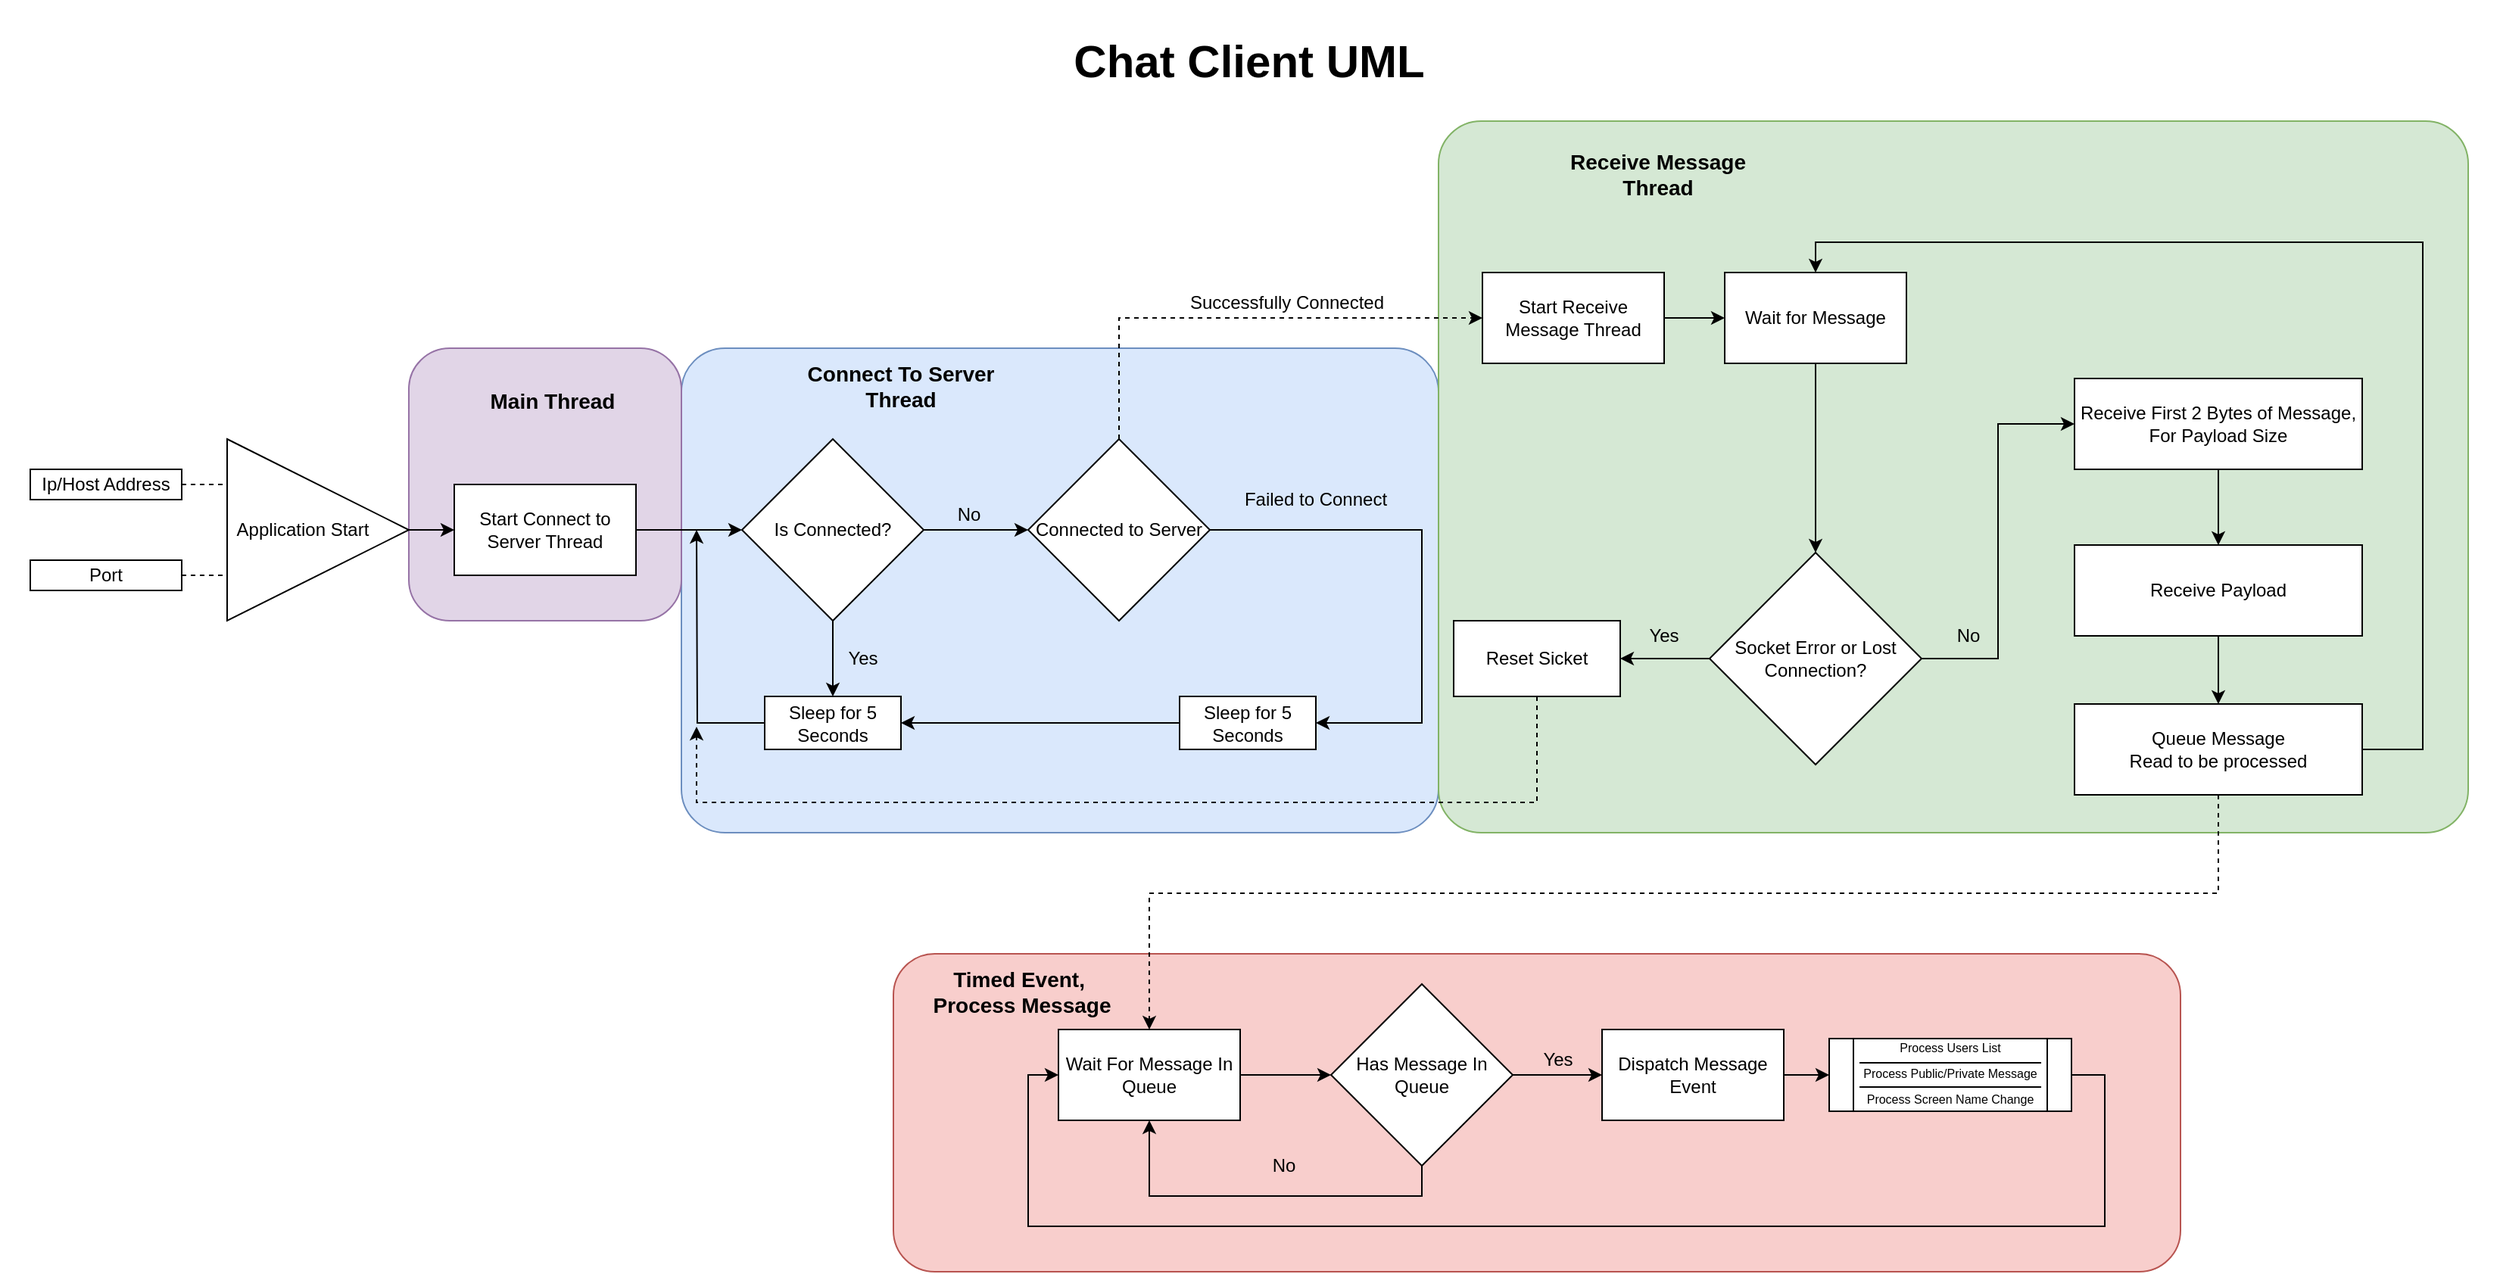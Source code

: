 <mxfile version="12.9.4" type="github">
  <diagram id="r02RHBNnV6Bh3Al3e_Ir" name="Page-1">
    <mxGraphModel dx="2031" dy="1089" grid="1" gridSize="10" guides="1" tooltips="1" connect="1" arrows="1" fold="1" page="1" pageScale="1" pageWidth="1654" pageHeight="1169" math="0" shadow="0">
      <root>
        <mxCell id="0" />
        <mxCell id="Jixa7gBj_222kOkIKWaB-83" value="Untitled Layer" parent="0" />
        <mxCell id="Jixa7gBj_222kOkIKWaB-84" value="" style="rounded=1;whiteSpace=wrap;html=1;shadow=0;glass=0;comic=0;startSize=28;fillColor=#dae8fc;strokeColor=#6c8ebf;arcSize=9;" parent="Jixa7gBj_222kOkIKWaB-83" vertex="1">
          <mxGeometry x="450" y="380" width="500" height="320" as="geometry" />
        </mxCell>
        <mxCell id="Jixa7gBj_222kOkIKWaB-85" value="&lt;font style=&quot;font-size: 14px&quot;&gt;Connect To Server Thread&lt;/font&gt;" style="text;html=1;strokeColor=none;fillColor=none;align=center;verticalAlign=middle;whiteSpace=wrap;rounded=0;shadow=0;glass=0;comic=0;startSize=28;fontStyle=1" parent="Jixa7gBj_222kOkIKWaB-83" vertex="1">
          <mxGeometry x="530" y="390" width="130" height="30" as="geometry" />
        </mxCell>
        <mxCell id="Jixa7gBj_222kOkIKWaB-86" value="" style="rounded=1;whiteSpace=wrap;html=1;shadow=0;glass=0;comic=0;startSize=28;fillColor=#d5e8d4;strokeColor=#82b366;arcSize=6;" parent="Jixa7gBj_222kOkIKWaB-83" vertex="1">
          <mxGeometry x="950" y="230" width="680" height="470" as="geometry" />
        </mxCell>
        <mxCell id="Jixa7gBj_222kOkIKWaB-88" value="&lt;font style=&quot;font-size: 14px&quot;&gt;Receive Message Thread&lt;/font&gt;" style="text;html=1;strokeColor=none;fillColor=none;align=center;verticalAlign=middle;whiteSpace=wrap;rounded=0;shadow=0;glass=0;comic=0;startSize=28;fontStyle=1" parent="Jixa7gBj_222kOkIKWaB-83" vertex="1">
          <mxGeometry x="1030" y="250" width="130" height="30" as="geometry" />
        </mxCell>
        <mxCell id="Jixa7gBj_222kOkIKWaB-89" value="" style="rounded=1;whiteSpace=wrap;html=1;shadow=0;glass=0;comic=0;startSize=28;fillColor=#f8cecc;strokeColor=#b85450;arcSize=13;" parent="Jixa7gBj_222kOkIKWaB-83" vertex="1">
          <mxGeometry x="590" y="780" width="850" height="210" as="geometry" />
        </mxCell>
        <mxCell id="Jixa7gBj_222kOkIKWaB-90" value="&lt;font style=&quot;font-size: 14px&quot;&gt;Timed Event,&amp;nbsp;&lt;br&gt;Process Message&lt;br&gt;&lt;/font&gt;" style="text;html=1;strokeColor=none;fillColor=none;align=center;verticalAlign=middle;whiteSpace=wrap;rounded=0;shadow=0;glass=0;comic=0;startSize=28;fontStyle=1" parent="Jixa7gBj_222kOkIKWaB-83" vertex="1">
          <mxGeometry x="610" y="790" width="130" height="30" as="geometry" />
        </mxCell>
        <mxCell id="Jixa7gBj_222kOkIKWaB-91" value="" style="rounded=1;whiteSpace=wrap;html=1;shadow=0;glass=0;comic=0;startSize=28;fillColor=#e1d5e7;strokeColor=#9673a6;" parent="Jixa7gBj_222kOkIKWaB-83" vertex="1">
          <mxGeometry x="270" y="380" width="180" height="180" as="geometry" />
        </mxCell>
        <mxCell id="Jixa7gBj_222kOkIKWaB-92" value="&lt;font style=&quot;font-size: 14px&quot;&gt;Main Thread&lt;/font&gt;" style="text;html=1;strokeColor=none;fillColor=none;align=center;verticalAlign=middle;whiteSpace=wrap;rounded=0;shadow=0;glass=0;comic=0;startSize=28;fontStyle=1" parent="Jixa7gBj_222kOkIKWaB-83" vertex="1">
          <mxGeometry x="300" y="400" width="130" height="30" as="geometry" />
        </mxCell>
        <mxCell id="1" parent="0" />
        <mxCell id="nwkV5xv7XDDrVNL-zr_2-6" value="" style="triangle;whiteSpace=wrap;html=1;" parent="1" vertex="1">
          <mxGeometry x="150" y="440" width="120" height="120" as="geometry" />
        </mxCell>
        <mxCell id="nwkV5xv7XDDrVNL-zr_2-7" value="Application Start" style="text;html=1;strokeColor=none;fillColor=none;align=center;verticalAlign=middle;whiteSpace=wrap;rounded=0;" parent="1" vertex="1">
          <mxGeometry x="150" y="490" width="100" height="20" as="geometry" />
        </mxCell>
        <mxCell id="nwkV5xv7XDDrVNL-zr_2-11" value="" style="rounded=0;whiteSpace=wrap;html=1;" parent="1" vertex="1">
          <mxGeometry x="20" y="460" width="100" height="20" as="geometry" />
        </mxCell>
        <mxCell id="nwkV5xv7XDDrVNL-zr_2-9" value="Ip/Host Address" style="text;html=1;strokeColor=none;fillColor=none;align=center;verticalAlign=middle;whiteSpace=wrap;rounded=0;" parent="1" vertex="1">
          <mxGeometry x="20" y="460" width="100" height="20" as="geometry" />
        </mxCell>
        <mxCell id="nwkV5xv7XDDrVNL-zr_2-12" value="" style="rounded=0;whiteSpace=wrap;html=1;" parent="1" vertex="1">
          <mxGeometry x="20" y="520" width="100" height="20" as="geometry" />
        </mxCell>
        <mxCell id="nwkV5xv7XDDrVNL-zr_2-13" value="Port" style="text;html=1;strokeColor=none;fillColor=none;align=center;verticalAlign=middle;whiteSpace=wrap;rounded=0;" parent="1" vertex="1">
          <mxGeometry x="20" y="520" width="100" height="20" as="geometry" />
        </mxCell>
        <mxCell id="nwkV5xv7XDDrVNL-zr_2-14" value="" style="endArrow=none;dashed=1;html=1;exitX=1;exitY=0.5;exitDx=0;exitDy=0;entryX=0;entryY=0.25;entryDx=0;entryDy=0;" parent="1" source="nwkV5xv7XDDrVNL-zr_2-9" target="nwkV5xv7XDDrVNL-zr_2-6" edge="1">
          <mxGeometry width="50" height="50" relative="1" as="geometry">
            <mxPoint x="240" y="520" as="sourcePoint" />
            <mxPoint x="290" y="470" as="targetPoint" />
          </mxGeometry>
        </mxCell>
        <mxCell id="nwkV5xv7XDDrVNL-zr_2-15" value="" style="endArrow=none;dashed=1;html=1;exitX=1;exitY=0.5;exitDx=0;exitDy=0;entryX=0;entryY=0.75;entryDx=0;entryDy=0;" parent="1" source="nwkV5xv7XDDrVNL-zr_2-13" target="nwkV5xv7XDDrVNL-zr_2-6" edge="1">
          <mxGeometry width="50" height="50" relative="1" as="geometry">
            <mxPoint x="130" y="480" as="sourcePoint" />
            <mxPoint x="170" y="480" as="targetPoint" />
          </mxGeometry>
        </mxCell>
        <mxCell id="nwkV5xv7XDDrVNL-zr_2-16" value="" style="endArrow=classic;html=1;exitX=1;exitY=0.5;exitDx=0;exitDy=0;entryX=0;entryY=0.5;entryDx=0;entryDy=0;" parent="1" source="nwkV5xv7XDDrVNL-zr_2-6" target="Jixa7gBj_222kOkIKWaB-13" edge="1">
          <mxGeometry width="50" height="50" relative="1" as="geometry">
            <mxPoint x="360" y="480" as="sourcePoint" />
            <mxPoint x="320" y="500" as="targetPoint" />
          </mxGeometry>
        </mxCell>
        <mxCell id="nwkV5xv7XDDrVNL-zr_2-30" style="edgeStyle=orthogonalEdgeStyle;rounded=0;orthogonalLoop=1;jettySize=auto;html=1;entryX=0;entryY=0.5;entryDx=0;entryDy=0;exitX=0.5;exitY=0;exitDx=0;exitDy=0;dashed=1;" parent="1" source="Jixa7gBj_222kOkIKWaB-18" target="nwkV5xv7XDDrVNL-zr_2-33" edge="1">
          <mxGeometry relative="1" as="geometry">
            <mxPoint x="949" y="405" as="targetPoint" />
            <Array as="points">
              <mxPoint x="739" y="360" />
            </Array>
            <mxPoint x="739.5" y="445" as="sourcePoint" />
          </mxGeometry>
        </mxCell>
        <mxCell id="nwkV5xv7XDDrVNL-zr_2-26" value="" style="rounded=0;whiteSpace=wrap;html=1;" parent="1" vertex="1">
          <mxGeometry x="779" y="610" width="90" height="35" as="geometry" />
        </mxCell>
        <mxCell id="nwkV5xv7XDDrVNL-zr_2-28" style="edgeStyle=orthogonalEdgeStyle;rounded=0;orthogonalLoop=1;jettySize=auto;html=1;entryX=1;entryY=0.5;entryDx=0;entryDy=0;exitX=0;exitY=0.5;exitDx=0;exitDy=0;" parent="1" source="nwkV5xv7XDDrVNL-zr_2-27" target="Jixa7gBj_222kOkIKWaB-24" edge="1">
          <mxGeometry relative="1" as="geometry">
            <mxPoint x="739.5" y="585" as="targetPoint" />
          </mxGeometry>
        </mxCell>
        <mxCell id="nwkV5xv7XDDrVNL-zr_2-27" value="Sleep for 5 Seconds" style="text;html=1;strokeColor=none;fillColor=none;align=center;verticalAlign=middle;whiteSpace=wrap;rounded=0;" parent="1" vertex="1">
          <mxGeometry x="779" y="610" width="90" height="35" as="geometry" />
        </mxCell>
        <mxCell id="nwkV5xv7XDDrVNL-zr_2-29" value="Failed to Connect" style="text;html=1;strokeColor=none;fillColor=none;align=center;verticalAlign=middle;whiteSpace=wrap;rounded=0;" parent="1" vertex="1">
          <mxGeometry x="819" y="470" width="100" height="20" as="geometry" />
        </mxCell>
        <mxCell id="nwkV5xv7XDDrVNL-zr_2-31" value="Successfully Connected" style="text;html=1;strokeColor=none;fillColor=none;align=center;verticalAlign=middle;whiteSpace=wrap;rounded=0;" parent="1" vertex="1">
          <mxGeometry x="770" y="340" width="160" height="20" as="geometry" />
        </mxCell>
        <mxCell id="nwkV5xv7XDDrVNL-zr_2-32" value="" style="rounded=0;whiteSpace=wrap;html=1;" parent="1" vertex="1">
          <mxGeometry x="979" y="330" width="120" height="60" as="geometry" />
        </mxCell>
        <mxCell id="Jixa7gBj_222kOkIKWaB-4" style="edgeStyle=orthogonalEdgeStyle;rounded=0;orthogonalLoop=1;jettySize=auto;html=1;entryX=0;entryY=0.5;entryDx=0;entryDy=0;" parent="1" source="nwkV5xv7XDDrVNL-zr_2-33" target="Jixa7gBj_222kOkIKWaB-1" edge="1">
          <mxGeometry relative="1" as="geometry" />
        </mxCell>
        <mxCell id="nwkV5xv7XDDrVNL-zr_2-33" value="Start Receive Message Thread" style="text;html=1;strokeColor=none;fillColor=none;align=center;verticalAlign=middle;whiteSpace=wrap;rounded=0;" parent="1" vertex="1">
          <mxGeometry x="979" y="330" width="120" height="60" as="geometry" />
        </mxCell>
        <mxCell id="Jixa7gBj_222kOkIKWaB-5" style="edgeStyle=orthogonalEdgeStyle;rounded=0;orthogonalLoop=1;jettySize=auto;html=1;entryX=0.5;entryY=0;entryDx=0;entryDy=0;" parent="1" source="Jixa7gBj_222kOkIKWaB-1" target="Jixa7gBj_222kOkIKWaB-3" edge="1">
          <mxGeometry relative="1" as="geometry" />
        </mxCell>
        <mxCell id="Jixa7gBj_222kOkIKWaB-1" value="Wait for Message" style="rounded=0;whiteSpace=wrap;html=1;" parent="1" vertex="1">
          <mxGeometry x="1139" y="330" width="120" height="60" as="geometry" />
        </mxCell>
        <mxCell id="Jixa7gBj_222kOkIKWaB-8" style="edgeStyle=orthogonalEdgeStyle;rounded=0;orthogonalLoop=1;jettySize=auto;html=1;entryX=0;entryY=0.5;entryDx=0;entryDy=0;" parent="1" source="Jixa7gBj_222kOkIKWaB-3" target="Jixa7gBj_222kOkIKWaB-6" edge="1">
          <mxGeometry relative="1" as="geometry" />
        </mxCell>
        <mxCell id="Jixa7gBj_222kOkIKWaB-37" style="edgeStyle=orthogonalEdgeStyle;rounded=0;orthogonalLoop=1;jettySize=auto;html=1;entryX=1;entryY=0.5;entryDx=0;entryDy=0;" parent="1" source="Jixa7gBj_222kOkIKWaB-3" target="Jixa7gBj_222kOkIKWaB-36" edge="1">
          <mxGeometry relative="1" as="geometry" />
        </mxCell>
        <mxCell id="Jixa7gBj_222kOkIKWaB-3" value="Socket Error or Lost Connection?" style="rhombus;whiteSpace=wrap;html=1;" parent="1" vertex="1">
          <mxGeometry x="1129" y="515" width="140" height="140" as="geometry" />
        </mxCell>
        <mxCell id="Jixa7gBj_222kOkIKWaB-31" value="" style="edgeStyle=orthogonalEdgeStyle;rounded=0;orthogonalLoop=1;jettySize=auto;html=1;" parent="1" source="Jixa7gBj_222kOkIKWaB-6" target="Jixa7gBj_222kOkIKWaB-30" edge="1">
          <mxGeometry relative="1" as="geometry" />
        </mxCell>
        <mxCell id="Jixa7gBj_222kOkIKWaB-6" value="Receive First 2 Bytes of Message, For Payload Size" style="rounded=0;whiteSpace=wrap;html=1;" parent="1" vertex="1">
          <mxGeometry x="1370" y="400" width="190" height="60" as="geometry" />
        </mxCell>
        <mxCell id="Jixa7gBj_222kOkIKWaB-33" value="" style="edgeStyle=orthogonalEdgeStyle;rounded=0;orthogonalLoop=1;jettySize=auto;html=1;" parent="1" source="Jixa7gBj_222kOkIKWaB-30" target="Jixa7gBj_222kOkIKWaB-32" edge="1">
          <mxGeometry relative="1" as="geometry" />
        </mxCell>
        <mxCell id="Jixa7gBj_222kOkIKWaB-30" value="Receive Payload" style="rounded=0;whiteSpace=wrap;html=1;" parent="1" vertex="1">
          <mxGeometry x="1370" y="510" width="190" height="60" as="geometry" />
        </mxCell>
        <mxCell id="Jixa7gBj_222kOkIKWaB-34" style="edgeStyle=orthogonalEdgeStyle;rounded=0;orthogonalLoop=1;jettySize=auto;html=1;entryX=0.5;entryY=0;entryDx=0;entryDy=0;" parent="1" source="Jixa7gBj_222kOkIKWaB-32" target="Jixa7gBj_222kOkIKWaB-1" edge="1">
          <mxGeometry relative="1" as="geometry">
            <mxPoint x="1190" y="350" as="targetPoint" />
            <Array as="points">
              <mxPoint x="1600" y="645" />
              <mxPoint x="1600" y="310" />
              <mxPoint x="1199" y="310" />
            </Array>
          </mxGeometry>
        </mxCell>
        <mxCell id="Jixa7gBj_222kOkIKWaB-73" style="edgeStyle=orthogonalEdgeStyle;rounded=0;orthogonalLoop=1;jettySize=auto;html=1;startSize=28;entryX=0.5;entryY=0;entryDx=0;entryDy=0;dashed=1;" parent="1" source="Jixa7gBj_222kOkIKWaB-32" target="Jixa7gBj_222kOkIKWaB-40" edge="1">
          <mxGeometry relative="1" as="geometry">
            <mxPoint x="1390.0" y="780" as="targetPoint" />
            <Array as="points">
              <mxPoint x="1465" y="740" />
              <mxPoint x="759" y="740" />
            </Array>
          </mxGeometry>
        </mxCell>
        <mxCell id="Jixa7gBj_222kOkIKWaB-32" value="Queue Message&lt;br&gt;Read to be processed" style="rounded=0;whiteSpace=wrap;html=1;" parent="1" vertex="1">
          <mxGeometry x="1370" y="615" width="190" height="60" as="geometry" />
        </mxCell>
        <mxCell id="Jixa7gBj_222kOkIKWaB-10" value="Yes" style="text;html=1;strokeColor=none;fillColor=none;align=center;verticalAlign=middle;whiteSpace=wrap;rounded=0;" parent="1" vertex="1">
          <mxGeometry x="1079" y="560" width="40" height="20" as="geometry" />
        </mxCell>
        <mxCell id="Jixa7gBj_222kOkIKWaB-11" value="No" style="text;html=1;strokeColor=none;fillColor=none;align=center;verticalAlign=middle;whiteSpace=wrap;rounded=0;" parent="1" vertex="1">
          <mxGeometry x="1280" y="560" width="40" height="20" as="geometry" />
        </mxCell>
        <mxCell id="Jixa7gBj_222kOkIKWaB-19" style="edgeStyle=orthogonalEdgeStyle;rounded=0;orthogonalLoop=1;jettySize=auto;html=1;entryX=0;entryY=0.5;entryDx=0;entryDy=0;" parent="1" source="Jixa7gBj_222kOkIKWaB-12" target="Jixa7gBj_222kOkIKWaB-18" edge="1">
          <mxGeometry relative="1" as="geometry" />
        </mxCell>
        <mxCell id="Jixa7gBj_222kOkIKWaB-25" style="edgeStyle=orthogonalEdgeStyle;rounded=0;orthogonalLoop=1;jettySize=auto;html=1;entryX=0.5;entryY=0;entryDx=0;entryDy=0;" parent="1" source="Jixa7gBj_222kOkIKWaB-12" target="Jixa7gBj_222kOkIKWaB-24" edge="1">
          <mxGeometry relative="1" as="geometry" />
        </mxCell>
        <mxCell id="Jixa7gBj_222kOkIKWaB-12" value="Is Connected?" style="rhombus;whiteSpace=wrap;html=1;" parent="1" vertex="1">
          <mxGeometry x="490" y="440" width="120" height="120" as="geometry" />
        </mxCell>
        <mxCell id="Jixa7gBj_222kOkIKWaB-14" style="edgeStyle=orthogonalEdgeStyle;rounded=0;orthogonalLoop=1;jettySize=auto;html=1;entryX=0;entryY=0.5;entryDx=0;entryDy=0;" parent="1" source="Jixa7gBj_222kOkIKWaB-13" target="Jixa7gBj_222kOkIKWaB-12" edge="1">
          <mxGeometry relative="1" as="geometry">
            <mxPoint x="450" y="500" as="targetPoint" />
          </mxGeometry>
        </mxCell>
        <mxCell id="Jixa7gBj_222kOkIKWaB-13" value="&lt;span style=&quot;white-space: normal&quot;&gt;Start Connect to Server Thread&lt;/span&gt;" style="rounded=0;whiteSpace=wrap;html=1;" parent="1" vertex="1">
          <mxGeometry x="300" y="470" width="120" height="60" as="geometry" />
        </mxCell>
        <mxCell id="Jixa7gBj_222kOkIKWaB-20" style="edgeStyle=orthogonalEdgeStyle;rounded=0;orthogonalLoop=1;jettySize=auto;html=1;entryX=1;entryY=0.5;entryDx=0;entryDy=0;" parent="1" source="Jixa7gBj_222kOkIKWaB-18" target="nwkV5xv7XDDrVNL-zr_2-27" edge="1">
          <mxGeometry relative="1" as="geometry">
            <mxPoint x="929" y="600" as="targetPoint" />
            <Array as="points">
              <mxPoint x="939" y="500" />
              <mxPoint x="939" y="628" />
            </Array>
          </mxGeometry>
        </mxCell>
        <mxCell id="Jixa7gBj_222kOkIKWaB-18" value="Connected to Server" style="rhombus;whiteSpace=wrap;html=1;" parent="1" vertex="1">
          <mxGeometry x="679" y="440" width="120" height="120" as="geometry" />
        </mxCell>
        <mxCell id="Jixa7gBj_222kOkIKWaB-21" value="No" style="text;html=1;strokeColor=none;fillColor=none;align=center;verticalAlign=middle;whiteSpace=wrap;rounded=0;" parent="1" vertex="1">
          <mxGeometry x="620" y="480" width="40" height="20" as="geometry" />
        </mxCell>
        <mxCell id="Jixa7gBj_222kOkIKWaB-23" value="" style="rounded=0;whiteSpace=wrap;html=1;" parent="1" vertex="1">
          <mxGeometry x="505" y="610" width="90" height="35" as="geometry" />
        </mxCell>
        <mxCell id="Jixa7gBj_222kOkIKWaB-26" style="edgeStyle=orthogonalEdgeStyle;rounded=0;orthogonalLoop=1;jettySize=auto;html=1;" parent="1" source="Jixa7gBj_222kOkIKWaB-24" edge="1">
          <mxGeometry relative="1" as="geometry">
            <mxPoint x="460" y="500" as="targetPoint" />
          </mxGeometry>
        </mxCell>
        <mxCell id="Jixa7gBj_222kOkIKWaB-24" value="Sleep for 5 Seconds" style="text;html=1;strokeColor=none;fillColor=none;align=center;verticalAlign=middle;whiteSpace=wrap;rounded=0;" parent="1" vertex="1">
          <mxGeometry x="505" y="610" width="90" height="35" as="geometry" />
        </mxCell>
        <mxCell id="Jixa7gBj_222kOkIKWaB-27" value="Yes" style="text;html=1;strokeColor=none;fillColor=none;align=center;verticalAlign=middle;whiteSpace=wrap;rounded=0;" parent="1" vertex="1">
          <mxGeometry x="550" y="575" width="40" height="20" as="geometry" />
        </mxCell>
        <mxCell id="Jixa7gBj_222kOkIKWaB-39" style="edgeStyle=orthogonalEdgeStyle;rounded=0;orthogonalLoop=1;jettySize=auto;html=1;exitX=0.5;exitY=1;exitDx=0;exitDy=0;dashed=1;" parent="1" source="Jixa7gBj_222kOkIKWaB-36" edge="1">
          <mxGeometry relative="1" as="geometry">
            <mxPoint x="460" y="630" as="targetPoint" />
            <Array as="points">
              <mxPoint x="1015" y="680" />
              <mxPoint x="460" y="680" />
            </Array>
          </mxGeometry>
        </mxCell>
        <mxCell id="Jixa7gBj_222kOkIKWaB-36" value="Reset Sicket" style="rounded=0;whiteSpace=wrap;html=1;" parent="1" vertex="1">
          <mxGeometry x="960" y="560" width="110" height="50" as="geometry" />
        </mxCell>
        <mxCell id="Jixa7gBj_222kOkIKWaB-43" style="edgeStyle=orthogonalEdgeStyle;rounded=0;orthogonalLoop=1;jettySize=auto;html=1;exitX=1;exitY=0.5;exitDx=0;exitDy=0;" parent="1" source="Jixa7gBj_222kOkIKWaB-40" target="Jixa7gBj_222kOkIKWaB-42" edge="1">
          <mxGeometry relative="1" as="geometry" />
        </mxCell>
        <mxCell id="Jixa7gBj_222kOkIKWaB-40" value="Wait For Message In Queue" style="rounded=0;whiteSpace=wrap;html=1;" parent="1" vertex="1">
          <mxGeometry x="699" y="830" width="120" height="60" as="geometry" />
        </mxCell>
        <mxCell id="Jixa7gBj_222kOkIKWaB-44" style="edgeStyle=orthogonalEdgeStyle;rounded=0;orthogonalLoop=1;jettySize=auto;html=1;exitX=0.5;exitY=1;exitDx=0;exitDy=0;entryX=0.5;entryY=1;entryDx=0;entryDy=0;" parent="1" source="Jixa7gBj_222kOkIKWaB-42" target="Jixa7gBj_222kOkIKWaB-40" edge="1">
          <mxGeometry relative="1" as="geometry">
            <mxPoint x="739" y="990" as="targetPoint" />
          </mxGeometry>
        </mxCell>
        <mxCell id="Jixa7gBj_222kOkIKWaB-47" style="edgeStyle=orthogonalEdgeStyle;rounded=0;orthogonalLoop=1;jettySize=auto;html=1;exitX=1;exitY=0.5;exitDx=0;exitDy=0;entryX=0;entryY=0.5;entryDx=0;entryDy=0;" parent="1" source="Jixa7gBj_222kOkIKWaB-42" target="Jixa7gBj_222kOkIKWaB-46" edge="1">
          <mxGeometry relative="1" as="geometry" />
        </mxCell>
        <mxCell id="Jixa7gBj_222kOkIKWaB-42" value="Has Message In Queue" style="rhombus;whiteSpace=wrap;html=1;" parent="1" vertex="1">
          <mxGeometry x="879" y="800" width="120" height="120" as="geometry" />
        </mxCell>
        <mxCell id="Jixa7gBj_222kOkIKWaB-45" value="No" style="text;html=1;strokeColor=none;fillColor=none;align=center;verticalAlign=middle;whiteSpace=wrap;rounded=0;" parent="1" vertex="1">
          <mxGeometry x="828" y="910" width="40" height="20" as="geometry" />
        </mxCell>
        <mxCell id="Jixa7gBj_222kOkIKWaB-49" style="edgeStyle=orthogonalEdgeStyle;rounded=0;orthogonalLoop=1;jettySize=auto;html=1;entryX=0;entryY=0.5;entryDx=0;entryDy=0;exitX=1;exitY=0.5;exitDx=0;exitDy=0;" parent="1" source="Jixa7gBj_222kOkIKWaB-61" target="Jixa7gBj_222kOkIKWaB-40" edge="1">
          <mxGeometry relative="1" as="geometry">
            <mxPoint x="689" y="1040" as="targetPoint" />
            <mxPoint x="1410" y="870" as="sourcePoint" />
            <Array as="points">
              <mxPoint x="1390" y="860" />
              <mxPoint x="1390" y="960" />
              <mxPoint x="679" y="960" />
              <mxPoint x="679" y="860" />
            </Array>
          </mxGeometry>
        </mxCell>
        <mxCell id="Jixa7gBj_222kOkIKWaB-72" style="edgeStyle=orthogonalEdgeStyle;rounded=0;orthogonalLoop=1;jettySize=auto;html=1;exitX=1;exitY=0.5;exitDx=0;exitDy=0;startSize=28;entryX=0;entryY=0.5;entryDx=0;entryDy=0;" parent="1" source="Jixa7gBj_222kOkIKWaB-46" target="Jixa7gBj_222kOkIKWaB-61" edge="1">
          <mxGeometry relative="1" as="geometry">
            <mxPoint x="1200" y="860.207" as="targetPoint" />
          </mxGeometry>
        </mxCell>
        <mxCell id="Jixa7gBj_222kOkIKWaB-46" value="Dispatch Message Event" style="rounded=0;whiteSpace=wrap;html=1;" parent="1" vertex="1">
          <mxGeometry x="1058" y="830" width="120" height="60" as="geometry" />
        </mxCell>
        <mxCell id="Jixa7gBj_222kOkIKWaB-48" value="Yes" style="text;html=1;strokeColor=none;fillColor=none;align=center;verticalAlign=middle;whiteSpace=wrap;rounded=0;" parent="1" vertex="1">
          <mxGeometry x="1009" y="840" width="40" height="20" as="geometry" />
        </mxCell>
        <mxCell id="Jixa7gBj_222kOkIKWaB-71" value="" style="group" parent="1" vertex="1" connectable="0">
          <mxGeometry x="1208" y="836" width="160" height="48" as="geometry" />
        </mxCell>
        <mxCell id="Jixa7gBj_222kOkIKWaB-61" value="" style="shape=process;whiteSpace=wrap;html=1;backgroundOutline=1;rounded=0;shadow=0;glass=0;comic=0;startSize=28;" parent="Jixa7gBj_222kOkIKWaB-71" vertex="1">
          <mxGeometry width="160" height="48" as="geometry" />
        </mxCell>
        <mxCell id="Jixa7gBj_222kOkIKWaB-63" value="&lt;font style=&quot;font-size: 8px&quot;&gt;Process Users List&lt;/font&gt;" style="text;html=1;strokeColor=none;fillColor=none;align=center;verticalAlign=middle;whiteSpace=wrap;rounded=0;shadow=0;glass=0;comic=0;startSize=28;" parent="Jixa7gBj_222kOkIKWaB-71" vertex="1">
          <mxGeometry x="10" width="140" height="10" as="geometry" />
        </mxCell>
        <mxCell id="Jixa7gBj_222kOkIKWaB-64" value="&lt;font style=&quot;font-size: 8px&quot;&gt;Process Public/Private Message&lt;/font&gt;" style="text;html=1;strokeColor=none;fillColor=none;align=center;verticalAlign=middle;whiteSpace=wrap;rounded=0;shadow=0;glass=0;comic=0;startSize=28;" parent="Jixa7gBj_222kOkIKWaB-71" vertex="1">
          <mxGeometry x="10" y="17" width="140" height="10" as="geometry" />
        </mxCell>
        <mxCell id="Jixa7gBj_222kOkIKWaB-66" value="&lt;font style=&quot;font-size: 8px&quot;&gt;Process Screen Name Change&lt;/font&gt;" style="text;html=1;strokeColor=none;fillColor=none;align=center;verticalAlign=middle;whiteSpace=wrap;rounded=0;shadow=0;glass=0;comic=0;startSize=28;" parent="Jixa7gBj_222kOkIKWaB-71" vertex="1">
          <mxGeometry x="10" y="34" width="140" height="10" as="geometry" />
        </mxCell>
        <mxCell id="Jixa7gBj_222kOkIKWaB-67" value="" style="endArrow=none;html=1;" parent="Jixa7gBj_222kOkIKWaB-71" edge="1">
          <mxGeometry width="50" height="50" relative="1" as="geometry">
            <mxPoint x="20" y="16" as="sourcePoint" />
            <mxPoint x="140" y="16" as="targetPoint" />
          </mxGeometry>
        </mxCell>
        <mxCell id="Jixa7gBj_222kOkIKWaB-68" value="" style="endArrow=none;html=1;" parent="Jixa7gBj_222kOkIKWaB-71" edge="1">
          <mxGeometry width="50" height="50" relative="1" as="geometry">
            <mxPoint x="20" y="32" as="sourcePoint" />
            <mxPoint x="140" y="32" as="targetPoint" />
          </mxGeometry>
        </mxCell>
        <mxCell id="Jixa7gBj_222kOkIKWaB-81" value="&lt;span style=&quot;font-size: 30px&quot;&gt;&lt;b&gt;Chat Client UML&lt;/b&gt;&lt;br&gt;&lt;/span&gt;" style="text;html=1;strokeColor=none;fillColor=none;align=center;verticalAlign=middle;whiteSpace=wrap;rounded=0;shadow=0;glass=0;comic=0;startSize=28;" parent="1" vertex="1">
          <mxGeometry y="150" width="1650" height="80" as="geometry" />
        </mxCell>
      </root>
    </mxGraphModel>
  </diagram>
</mxfile>

